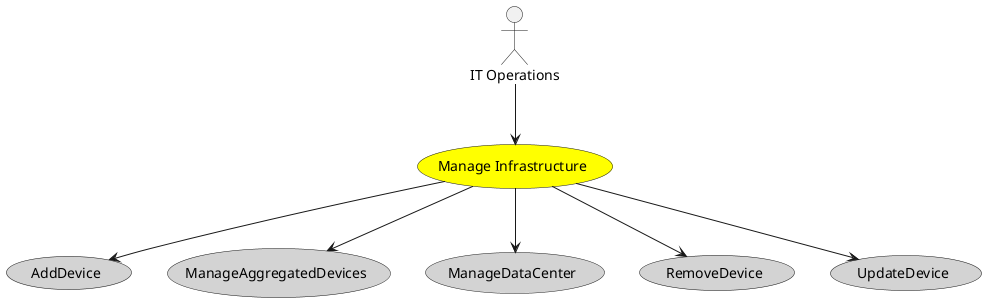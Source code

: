@startuml


usecase "Manage Infrastructure" as ManageInfrastructure #yellow

Actor "IT Operations" as ITOperations

ITOperations --> ManageInfrastructure



usecase "AddDevice" as AddDevice #lightgrey

ManageInfrastructure --> AddDevice

usecase "ManageAggregatedDevices" as ManageAggregatedDevices #lightgrey

ManageInfrastructure --> ManageAggregatedDevices

usecase "ManageDataCenter" as ManageDataCenter #lightgrey

ManageInfrastructure --> ManageDataCenter

usecase "RemoveDevice" as RemoveDevice #lightgrey

ManageInfrastructure --> RemoveDevice

usecase "UpdateDevice" as UpdateDevice #lightgrey

ManageInfrastructure --> UpdateDevice









@enduml

